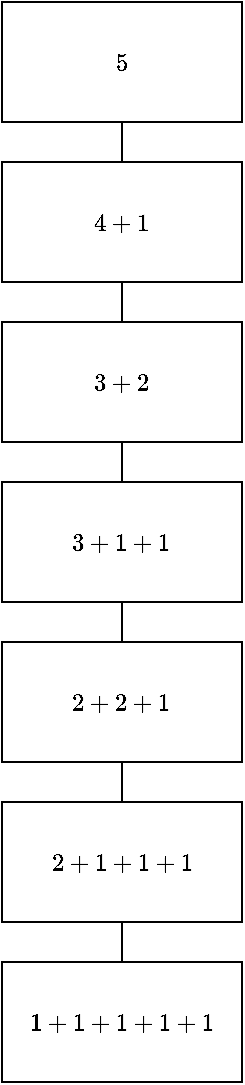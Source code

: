 <mxfile><diagram id="ep4xyZzZrAK3bRsCT0uc" name="第 1 页"><mxGraphModel dx="983" dy="782" grid="1" gridSize="10" guides="1" tooltips="1" connect="1" arrows="1" fold="1" page="1" pageScale="1" pageWidth="827" pageHeight="1169" math="1" shadow="0"><root><mxCell id="0"/><mxCell id="1" parent="0"/><mxCell id="24" value="" style="group" parent="1" vertex="1" connectable="0"><mxGeometry x="280" y="80" width="120" height="540" as="geometry"/></mxCell><mxCell id="9" value="&lt;font face=&quot;Comic Sans MS&quot;&gt;$$4+1$$&lt;/font&gt;" style="rounded=0;whiteSpace=wrap;html=1;" parent="24" vertex="1"><mxGeometry y="80" width="120" height="60" as="geometry"/></mxCell><mxCell id="10" value="&lt;font face=&quot;Comic Sans MS&quot;&gt;$$5$$&lt;/font&gt;" style="whiteSpace=wrap;html=1;rounded=0;" parent="24" vertex="1"><mxGeometry width="120" height="60" as="geometry"/></mxCell><mxCell id="11" value="" style="html=1;endArrow=none;endFill=0;" parent="24" source="9" target="10" edge="1"><mxGeometry relative="1" as="geometry"/></mxCell><mxCell id="13" value="&lt;font face=&quot;Comic Sans MS&quot;&gt;$$3+2$$&lt;/font&gt;" style="rounded=0;whiteSpace=wrap;html=1;" parent="24" vertex="1"><mxGeometry y="160" width="120" height="60" as="geometry"/></mxCell><mxCell id="15" style="edgeStyle=none;html=1;startArrow=none;startFill=0;strokeColor=#000000;exitX=0.5;exitY=0;exitDx=0;exitDy=0;endArrow=none;endFill=0;" parent="24" source="13" target="9" edge="1"><mxGeometry relative="1" as="geometry"/></mxCell><mxCell id="19" value="" style="edgeStyle=none;html=1;startArrow=none;startFill=0;endArrow=none;endFill=0;strokeColor=#000000;" parent="24" source="16" edge="1"><mxGeometry relative="1" as="geometry"><mxPoint x="60" y="340" as="targetPoint"/></mxGeometry></mxCell><mxCell id="16" value="&lt;font face=&quot;Comic Sans MS&quot;&gt;$$3+1+1$$&lt;/font&gt;" style="rounded=0;whiteSpace=wrap;html=1;" parent="24" vertex="1"><mxGeometry y="240" width="120" height="60" as="geometry"/></mxCell><mxCell id="17" value="" style="edgeStyle=none;html=1;startArrow=none;startFill=0;endArrow=none;endFill=0;strokeColor=#000000;" parent="24" source="13" target="16" edge="1"><mxGeometry relative="1" as="geometry"/></mxCell><mxCell id="18" value="&lt;font face=&quot;Comic Sans MS&quot;&gt;$$2+2+1$$&lt;/font&gt;" style="rounded=0;whiteSpace=wrap;html=1;" parent="24" vertex="1"><mxGeometry y="320" width="120" height="60" as="geometry"/></mxCell><mxCell id="20" value="&lt;font face=&quot;Comic Sans MS&quot;&gt;$$2+1+1+1&lt;br&gt;$$&lt;/font&gt;" style="rounded=0;whiteSpace=wrap;html=1;" parent="24" vertex="1"><mxGeometry y="400" width="120" height="60" as="geometry"/></mxCell><mxCell id="21" value="" style="edgeStyle=none;html=1;startArrow=none;startFill=0;endArrow=none;endFill=0;strokeColor=#000000;" parent="24" source="18" target="20" edge="1"><mxGeometry relative="1" as="geometry"/></mxCell><mxCell id="22" value="&lt;font face=&quot;Comic Sans MS&quot;&gt;$$1+1+1+1+1&lt;br&gt;$$&lt;/font&gt;" style="rounded=0;whiteSpace=wrap;html=1;" parent="24" vertex="1"><mxGeometry y="480" width="120" height="60" as="geometry"/></mxCell><mxCell id="23" value="" style="edgeStyle=none;html=1;startArrow=none;startFill=0;endArrow=none;endFill=0;strokeColor=#000000;" parent="24" source="20" target="22" edge="1"><mxGeometry relative="1" as="geometry"/></mxCell></root></mxGraphModel></diagram></mxfile>